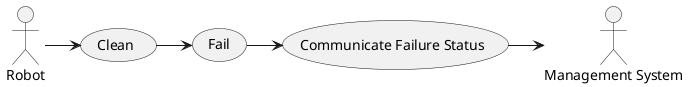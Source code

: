 @startuml

actor Robot
actor "Management System" as ms

usecase Clean
usecase Fail
usecase "Communicate Failure Status" as cfs

Robot -> Clean
Clean -> Fail
Fail -> cfs
cfs -> ms


@enduml